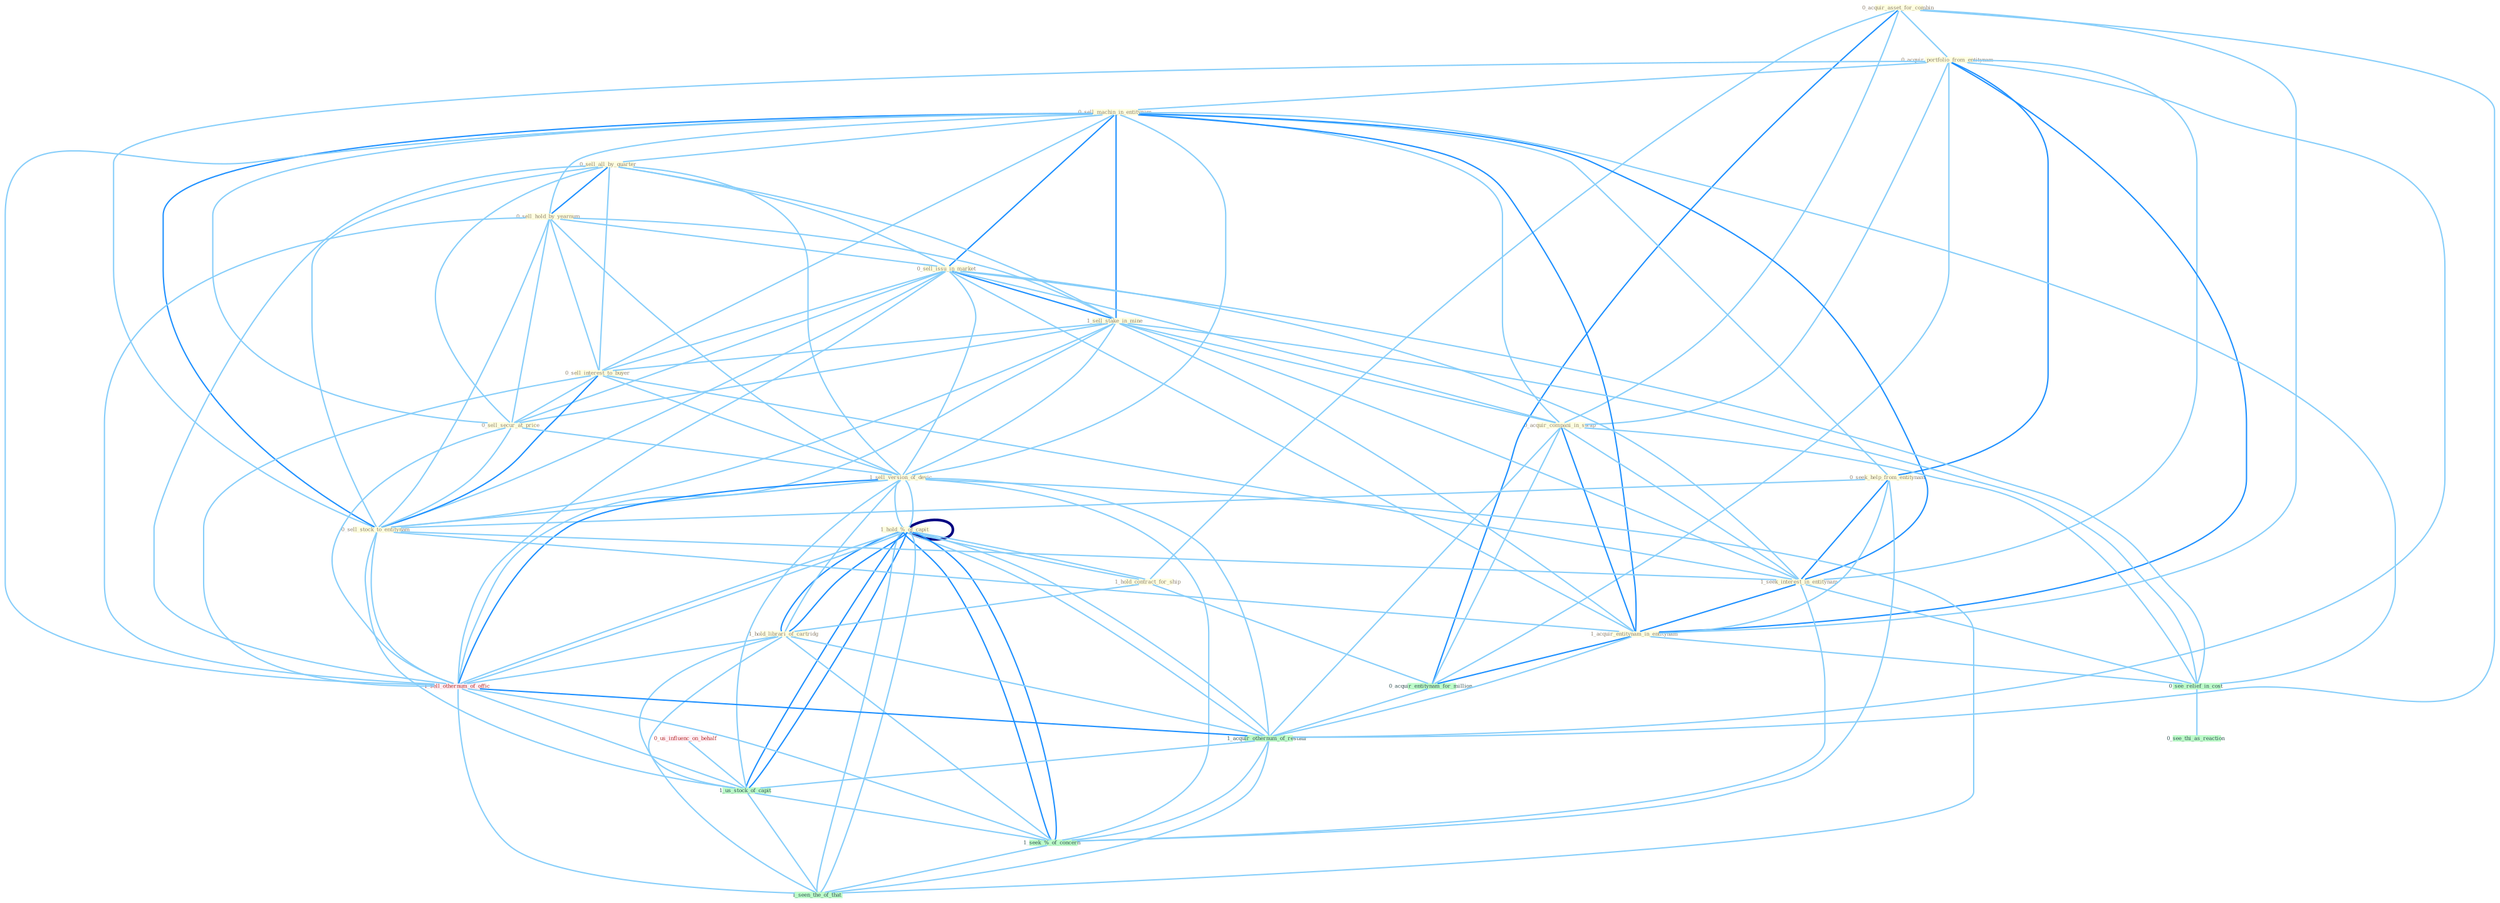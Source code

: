 Graph G{ 
    node
    [shape=polygon,style=filled,width=.5,height=.06,color="#BDFCC9",fixedsize=true,fontsize=4,
    fontcolor="#2f4f4f"];
    {node
    [color="#ffffe0", fontcolor="#8b7d6b"] "0_acquir_asset_for_combin " "0_acquir_portfolio_from_entitynam " "0_sell_machin_in_entitynam " "1_hold_%_of_capit " "0_sell_all_by_quarter " "0_sell_hold_by_yearnum " "0_sell_issu_in_market " "1_sell_stake_in_mine " "0_sell_interest_to_buyer " "0_sell_secur_at_price " "0_acquir_compani_in_swap " "0_seek_help_from_entitynam " "1_sell_version_of_devic " "1_hold_contract_for_ship " "1_hold_librari_of_cartridg " "0_sell_stock_to_entitynam " "1_seek_interest_in_entitynam " "1_acquir_entitynam_in_entitynam " "1_hold_%_of_capit "}
{node [color="#fff0f5", fontcolor="#b22222"] "1_sell_othernum_of_offic " "0_us_influenc_on_behalf "}
edge [color="#B0E2FF"];

	"0_acquir_asset_for_combin " -- "0_acquir_portfolio_from_entitynam " [w="1", color="#87cefa" ];
	"0_acquir_asset_for_combin " -- "0_acquir_compani_in_swap " [w="1", color="#87cefa" ];
	"0_acquir_asset_for_combin " -- "1_hold_contract_for_ship " [w="1", color="#87cefa" ];
	"0_acquir_asset_for_combin " -- "1_acquir_entitynam_in_entitynam " [w="1", color="#87cefa" ];
	"0_acquir_asset_for_combin " -- "0_acquir_entitynam_for_million " [w="2", color="#1e90ff" , len=0.8];
	"0_acquir_asset_for_combin " -- "1_acquir_othernum_of_restaur " [w="1", color="#87cefa" ];
	"0_acquir_portfolio_from_entitynam " -- "0_sell_machin_in_entitynam " [w="1", color="#87cefa" ];
	"0_acquir_portfolio_from_entitynam " -- "0_acquir_compani_in_swap " [w="1", color="#87cefa" ];
	"0_acquir_portfolio_from_entitynam " -- "0_seek_help_from_entitynam " [w="2", color="#1e90ff" , len=0.8];
	"0_acquir_portfolio_from_entitynam " -- "0_sell_stock_to_entitynam " [w="1", color="#87cefa" ];
	"0_acquir_portfolio_from_entitynam " -- "1_seek_interest_in_entitynam " [w="1", color="#87cefa" ];
	"0_acquir_portfolio_from_entitynam " -- "1_acquir_entitynam_in_entitynam " [w="2", color="#1e90ff" , len=0.8];
	"0_acquir_portfolio_from_entitynam " -- "0_acquir_entitynam_for_million " [w="1", color="#87cefa" ];
	"0_acquir_portfolio_from_entitynam " -- "1_acquir_othernum_of_restaur " [w="1", color="#87cefa" ];
	"0_sell_machin_in_entitynam " -- "0_sell_all_by_quarter " [w="1", color="#87cefa" ];
	"0_sell_machin_in_entitynam " -- "0_sell_hold_by_yearnum " [w="1", color="#87cefa" ];
	"0_sell_machin_in_entitynam " -- "0_sell_issu_in_market " [w="2", color="#1e90ff" , len=0.8];
	"0_sell_machin_in_entitynam " -- "1_sell_stake_in_mine " [w="2", color="#1e90ff" , len=0.8];
	"0_sell_machin_in_entitynam " -- "0_sell_interest_to_buyer " [w="1", color="#87cefa" ];
	"0_sell_machin_in_entitynam " -- "0_sell_secur_at_price " [w="1", color="#87cefa" ];
	"0_sell_machin_in_entitynam " -- "0_acquir_compani_in_swap " [w="1", color="#87cefa" ];
	"0_sell_machin_in_entitynam " -- "0_seek_help_from_entitynam " [w="1", color="#87cefa" ];
	"0_sell_machin_in_entitynam " -- "1_sell_version_of_devic " [w="1", color="#87cefa" ];
	"0_sell_machin_in_entitynam " -- "0_sell_stock_to_entitynam " [w="2", color="#1e90ff" , len=0.8];
	"0_sell_machin_in_entitynam " -- "1_seek_interest_in_entitynam " [w="2", color="#1e90ff" , len=0.8];
	"0_sell_machin_in_entitynam " -- "1_acquir_entitynam_in_entitynam " [w="2", color="#1e90ff" , len=0.8];
	"0_sell_machin_in_entitynam " -- "1_sell_othernum_of_offic " [w="1", color="#87cefa" ];
	"0_sell_machin_in_entitynam " -- "0_see_relief_in_cost " [w="1", color="#87cefa" ];
	"1_hold_%_of_capit " -- "1_sell_version_of_devic " [w="1", color="#87cefa" ];
	"1_hold_%_of_capit " -- "1_hold_contract_for_ship " [w="1", color="#87cefa" ];
	"1_hold_%_of_capit " -- "1_hold_librari_of_cartridg " [w="2", color="#1e90ff" , len=0.8];
	"1_hold_%_of_capit " -- "1_hold_%_of_capit " [w="4", style=bold, color="#000080", len=0.4];
	"1_hold_%_of_capit " -- "1_sell_othernum_of_offic " [w="1", color="#87cefa" ];
	"1_hold_%_of_capit " -- "1_acquir_othernum_of_restaur " [w="1", color="#87cefa" ];
	"1_hold_%_of_capit " -- "1_us_stock_of_capit " [w="2", color="#1e90ff" , len=0.8];
	"1_hold_%_of_capit " -- "1_seek_%_of_concern " [w="2", color="#1e90ff" , len=0.8];
	"1_hold_%_of_capit " -- "1_seen_the_of_that " [w="1", color="#87cefa" ];
	"0_sell_all_by_quarter " -- "0_sell_hold_by_yearnum " [w="2", color="#1e90ff" , len=0.8];
	"0_sell_all_by_quarter " -- "0_sell_issu_in_market " [w="1", color="#87cefa" ];
	"0_sell_all_by_quarter " -- "1_sell_stake_in_mine " [w="1", color="#87cefa" ];
	"0_sell_all_by_quarter " -- "0_sell_interest_to_buyer " [w="1", color="#87cefa" ];
	"0_sell_all_by_quarter " -- "0_sell_secur_at_price " [w="1", color="#87cefa" ];
	"0_sell_all_by_quarter " -- "1_sell_version_of_devic " [w="1", color="#87cefa" ];
	"0_sell_all_by_quarter " -- "0_sell_stock_to_entitynam " [w="1", color="#87cefa" ];
	"0_sell_all_by_quarter " -- "1_sell_othernum_of_offic " [w="1", color="#87cefa" ];
	"0_sell_hold_by_yearnum " -- "0_sell_issu_in_market " [w="1", color="#87cefa" ];
	"0_sell_hold_by_yearnum " -- "1_sell_stake_in_mine " [w="1", color="#87cefa" ];
	"0_sell_hold_by_yearnum " -- "0_sell_interest_to_buyer " [w="1", color="#87cefa" ];
	"0_sell_hold_by_yearnum " -- "0_sell_secur_at_price " [w="1", color="#87cefa" ];
	"0_sell_hold_by_yearnum " -- "1_sell_version_of_devic " [w="1", color="#87cefa" ];
	"0_sell_hold_by_yearnum " -- "0_sell_stock_to_entitynam " [w="1", color="#87cefa" ];
	"0_sell_hold_by_yearnum " -- "1_sell_othernum_of_offic " [w="1", color="#87cefa" ];
	"0_sell_issu_in_market " -- "1_sell_stake_in_mine " [w="2", color="#1e90ff" , len=0.8];
	"0_sell_issu_in_market " -- "0_sell_interest_to_buyer " [w="1", color="#87cefa" ];
	"0_sell_issu_in_market " -- "0_sell_secur_at_price " [w="1", color="#87cefa" ];
	"0_sell_issu_in_market " -- "0_acquir_compani_in_swap " [w="1", color="#87cefa" ];
	"0_sell_issu_in_market " -- "1_sell_version_of_devic " [w="1", color="#87cefa" ];
	"0_sell_issu_in_market " -- "0_sell_stock_to_entitynam " [w="1", color="#87cefa" ];
	"0_sell_issu_in_market " -- "1_seek_interest_in_entitynam " [w="1", color="#87cefa" ];
	"0_sell_issu_in_market " -- "1_acquir_entitynam_in_entitynam " [w="1", color="#87cefa" ];
	"0_sell_issu_in_market " -- "1_sell_othernum_of_offic " [w="1", color="#87cefa" ];
	"0_sell_issu_in_market " -- "0_see_relief_in_cost " [w="1", color="#87cefa" ];
	"1_sell_stake_in_mine " -- "0_sell_interest_to_buyer " [w="1", color="#87cefa" ];
	"1_sell_stake_in_mine " -- "0_sell_secur_at_price " [w="1", color="#87cefa" ];
	"1_sell_stake_in_mine " -- "0_acquir_compani_in_swap " [w="1", color="#87cefa" ];
	"1_sell_stake_in_mine " -- "1_sell_version_of_devic " [w="1", color="#87cefa" ];
	"1_sell_stake_in_mine " -- "0_sell_stock_to_entitynam " [w="1", color="#87cefa" ];
	"1_sell_stake_in_mine " -- "1_seek_interest_in_entitynam " [w="1", color="#87cefa" ];
	"1_sell_stake_in_mine " -- "1_acquir_entitynam_in_entitynam " [w="1", color="#87cefa" ];
	"1_sell_stake_in_mine " -- "1_sell_othernum_of_offic " [w="1", color="#87cefa" ];
	"1_sell_stake_in_mine " -- "0_see_relief_in_cost " [w="1", color="#87cefa" ];
	"0_sell_interest_to_buyer " -- "0_sell_secur_at_price " [w="1", color="#87cefa" ];
	"0_sell_interest_to_buyer " -- "1_sell_version_of_devic " [w="1", color="#87cefa" ];
	"0_sell_interest_to_buyer " -- "0_sell_stock_to_entitynam " [w="2", color="#1e90ff" , len=0.8];
	"0_sell_interest_to_buyer " -- "1_seek_interest_in_entitynam " [w="1", color="#87cefa" ];
	"0_sell_interest_to_buyer " -- "1_sell_othernum_of_offic " [w="1", color="#87cefa" ];
	"0_sell_secur_at_price " -- "1_sell_version_of_devic " [w="1", color="#87cefa" ];
	"0_sell_secur_at_price " -- "0_sell_stock_to_entitynam " [w="1", color="#87cefa" ];
	"0_sell_secur_at_price " -- "1_sell_othernum_of_offic " [w="1", color="#87cefa" ];
	"0_acquir_compani_in_swap " -- "1_seek_interest_in_entitynam " [w="1", color="#87cefa" ];
	"0_acquir_compani_in_swap " -- "1_acquir_entitynam_in_entitynam " [w="2", color="#1e90ff" , len=0.8];
	"0_acquir_compani_in_swap " -- "0_acquir_entitynam_for_million " [w="1", color="#87cefa" ];
	"0_acquir_compani_in_swap " -- "0_see_relief_in_cost " [w="1", color="#87cefa" ];
	"0_acquir_compani_in_swap " -- "1_acquir_othernum_of_restaur " [w="1", color="#87cefa" ];
	"0_seek_help_from_entitynam " -- "0_sell_stock_to_entitynam " [w="1", color="#87cefa" ];
	"0_seek_help_from_entitynam " -- "1_seek_interest_in_entitynam " [w="2", color="#1e90ff" , len=0.8];
	"0_seek_help_from_entitynam " -- "1_acquir_entitynam_in_entitynam " [w="1", color="#87cefa" ];
	"0_seek_help_from_entitynam " -- "1_seek_%_of_concern " [w="1", color="#87cefa" ];
	"1_sell_version_of_devic " -- "1_hold_librari_of_cartridg " [w="1", color="#87cefa" ];
	"1_sell_version_of_devic " -- "0_sell_stock_to_entitynam " [w="1", color="#87cefa" ];
	"1_sell_version_of_devic " -- "1_hold_%_of_capit " [w="1", color="#87cefa" ];
	"1_sell_version_of_devic " -- "1_sell_othernum_of_offic " [w="2", color="#1e90ff" , len=0.8];
	"1_sell_version_of_devic " -- "1_acquir_othernum_of_restaur " [w="1", color="#87cefa" ];
	"1_sell_version_of_devic " -- "1_us_stock_of_capit " [w="1", color="#87cefa" ];
	"1_sell_version_of_devic " -- "1_seek_%_of_concern " [w="1", color="#87cefa" ];
	"1_sell_version_of_devic " -- "1_seen_the_of_that " [w="1", color="#87cefa" ];
	"1_hold_contract_for_ship " -- "1_hold_librari_of_cartridg " [w="1", color="#87cefa" ];
	"1_hold_contract_for_ship " -- "1_hold_%_of_capit " [w="1", color="#87cefa" ];
	"1_hold_contract_for_ship " -- "0_acquir_entitynam_for_million " [w="1", color="#87cefa" ];
	"1_hold_librari_of_cartridg " -- "1_hold_%_of_capit " [w="2", color="#1e90ff" , len=0.8];
	"1_hold_librari_of_cartridg " -- "1_sell_othernum_of_offic " [w="1", color="#87cefa" ];
	"1_hold_librari_of_cartridg " -- "1_acquir_othernum_of_restaur " [w="1", color="#87cefa" ];
	"1_hold_librari_of_cartridg " -- "1_us_stock_of_capit " [w="1", color="#87cefa" ];
	"1_hold_librari_of_cartridg " -- "1_seek_%_of_concern " [w="1", color="#87cefa" ];
	"1_hold_librari_of_cartridg " -- "1_seen_the_of_that " [w="1", color="#87cefa" ];
	"0_sell_stock_to_entitynam " -- "1_seek_interest_in_entitynam " [w="1", color="#87cefa" ];
	"0_sell_stock_to_entitynam " -- "1_acquir_entitynam_in_entitynam " [w="1", color="#87cefa" ];
	"0_sell_stock_to_entitynam " -- "1_sell_othernum_of_offic " [w="1", color="#87cefa" ];
	"0_sell_stock_to_entitynam " -- "1_us_stock_of_capit " [w="1", color="#87cefa" ];
	"1_seek_interest_in_entitynam " -- "1_acquir_entitynam_in_entitynam " [w="2", color="#1e90ff" , len=0.8];
	"1_seek_interest_in_entitynam " -- "0_see_relief_in_cost " [w="1", color="#87cefa" ];
	"1_seek_interest_in_entitynam " -- "1_seek_%_of_concern " [w="1", color="#87cefa" ];
	"1_acquir_entitynam_in_entitynam " -- "0_acquir_entitynam_for_million " [w="2", color="#1e90ff" , len=0.8];
	"1_acquir_entitynam_in_entitynam " -- "0_see_relief_in_cost " [w="1", color="#87cefa" ];
	"1_acquir_entitynam_in_entitynam " -- "1_acquir_othernum_of_restaur " [w="1", color="#87cefa" ];
	"1_hold_%_of_capit " -- "1_sell_othernum_of_offic " [w="1", color="#87cefa" ];
	"1_hold_%_of_capit " -- "1_acquir_othernum_of_restaur " [w="1", color="#87cefa" ];
	"1_hold_%_of_capit " -- "1_us_stock_of_capit " [w="2", color="#1e90ff" , len=0.8];
	"1_hold_%_of_capit " -- "1_seek_%_of_concern " [w="2", color="#1e90ff" , len=0.8];
	"1_hold_%_of_capit " -- "1_seen_the_of_that " [w="1", color="#87cefa" ];
	"0_acquir_entitynam_for_million " -- "1_acquir_othernum_of_restaur " [w="1", color="#87cefa" ];
	"1_sell_othernum_of_offic " -- "1_acquir_othernum_of_restaur " [w="2", color="#1e90ff" , len=0.8];
	"1_sell_othernum_of_offic " -- "1_us_stock_of_capit " [w="1", color="#87cefa" ];
	"1_sell_othernum_of_offic " -- "1_seek_%_of_concern " [w="1", color="#87cefa" ];
	"1_sell_othernum_of_offic " -- "1_seen_the_of_that " [w="1", color="#87cefa" ];
	"0_us_influenc_on_behalf " -- "1_us_stock_of_capit " [w="1", color="#87cefa" ];
	"0_see_relief_in_cost " -- "0_see_thi_as_reaction " [w="1", color="#87cefa" ];
	"1_acquir_othernum_of_restaur " -- "1_us_stock_of_capit " [w="1", color="#87cefa" ];
	"1_acquir_othernum_of_restaur " -- "1_seek_%_of_concern " [w="1", color="#87cefa" ];
	"1_acquir_othernum_of_restaur " -- "1_seen_the_of_that " [w="1", color="#87cefa" ];
	"1_us_stock_of_capit " -- "1_seek_%_of_concern " [w="1", color="#87cefa" ];
	"1_us_stock_of_capit " -- "1_seen_the_of_that " [w="1", color="#87cefa" ];
	"1_seek_%_of_concern " -- "1_seen_the_of_that " [w="1", color="#87cefa" ];
}